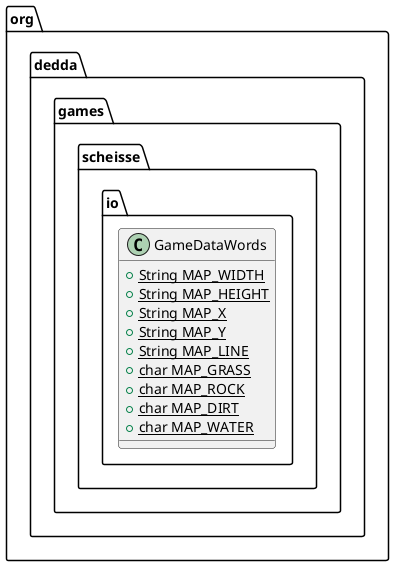 @startuml
class org.dedda.games.scheisse.io.GameDataWords{
    + {static} String MAP_WIDTH
    + {static} String MAP_HEIGHT
    + {static} String MAP_X
    + {static} String MAP_Y
    + {static} String MAP_LINE
    + {static} char MAP_GRASS
    + {static} char MAP_ROCK
    + {static} char MAP_DIRT
    + {static} char MAP_WATER
}
@enduml